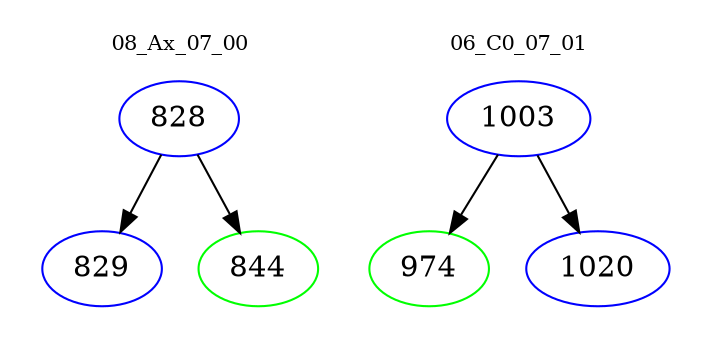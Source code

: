 digraph{
subgraph cluster_0 {
color = white
label = "08_Ax_07_00";
fontsize=10;
T0_828 [label="828", color="blue"]
T0_828 -> T0_829 [color="black"]
T0_829 [label="829", color="blue"]
T0_828 -> T0_844 [color="black"]
T0_844 [label="844", color="green"]
}
subgraph cluster_1 {
color = white
label = "06_C0_07_01";
fontsize=10;
T1_1003 [label="1003", color="blue"]
T1_1003 -> T1_974 [color="black"]
T1_974 [label="974", color="green"]
T1_1003 -> T1_1020 [color="black"]
T1_1020 [label="1020", color="blue"]
}
}
